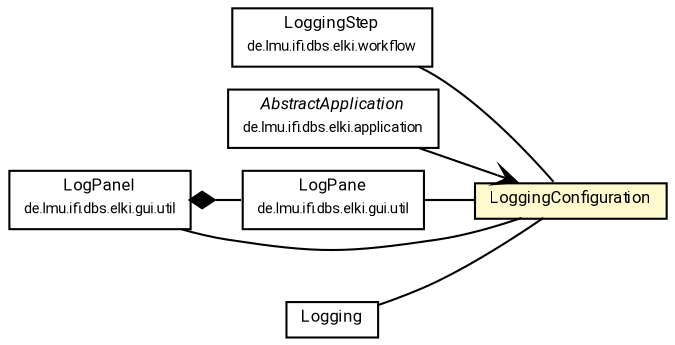 #!/usr/local/bin/dot
#
# Class diagram 
# Generated by UMLGraph version R5_7_2-60-g0e99a6 (http://www.spinellis.gr/umlgraph/)
#

digraph G {
	graph [fontnames="svg"]
	edge [fontname="Roboto",fontsize=7,labelfontname="Roboto",labelfontsize=7,color="black"];
	node [fontname="Roboto",fontcolor="black",fontsize=8,shape=plaintext,margin=0,width=0,height=0];
	nodesep=0.15;
	ranksep=0.25;
	rankdir=LR;
	// de.lmu.ifi.dbs.elki.workflow.LoggingStep
	c6604943 [label=<<table title="de.lmu.ifi.dbs.elki.workflow.LoggingStep" border="0" cellborder="1" cellspacing="0" cellpadding="2" href="../workflow/LoggingStep.html" target="_parent">
		<tr><td><table border="0" cellspacing="0" cellpadding="1">
		<tr><td align="center" balign="center"> <font face="Roboto">LoggingStep</font> </td></tr>
		<tr><td align="center" balign="center"> <font face="Roboto" point-size="7.0">de.lmu.ifi.dbs.elki.workflow</font> </td></tr>
		</table></td></tr>
		</table>>, URL="../workflow/LoggingStep.html"];
	// de.lmu.ifi.dbs.elki.application.AbstractApplication
	c6606070 [label=<<table title="de.lmu.ifi.dbs.elki.application.AbstractApplication" border="0" cellborder="1" cellspacing="0" cellpadding="2" href="../application/AbstractApplication.html" target="_parent">
		<tr><td><table border="0" cellspacing="0" cellpadding="1">
		<tr><td align="center" balign="center"> <font face="Roboto"><i>AbstractApplication</i></font> </td></tr>
		<tr><td align="center" balign="center"> <font face="Roboto" point-size="7.0">de.lmu.ifi.dbs.elki.application</font> </td></tr>
		</table></td></tr>
		</table>>, URL="../application/AbstractApplication.html"];
	// de.lmu.ifi.dbs.elki.gui.util.LogPane
	c6607205 [label=<<table title="de.lmu.ifi.dbs.elki.gui.util.LogPane" border="0" cellborder="1" cellspacing="0" cellpadding="2" href="../gui/util/LogPane.html" target="_parent">
		<tr><td><table border="0" cellspacing="0" cellpadding="1">
		<tr><td align="center" balign="center"> <font face="Roboto">LogPane</font> </td></tr>
		<tr><td align="center" balign="center"> <font face="Roboto" point-size="7.0">de.lmu.ifi.dbs.elki.gui.util</font> </td></tr>
		</table></td></tr>
		</table>>, URL="../gui/util/LogPane.html"];
	// de.lmu.ifi.dbs.elki.gui.util.LogPanel
	c6607226 [label=<<table title="de.lmu.ifi.dbs.elki.gui.util.LogPanel" border="0" cellborder="1" cellspacing="0" cellpadding="2" href="../gui/util/LogPanel.html" target="_parent">
		<tr><td><table border="0" cellspacing="0" cellpadding="1">
		<tr><td align="center" balign="center"> <font face="Roboto">LogPanel</font> </td></tr>
		<tr><td align="center" balign="center"> <font face="Roboto" point-size="7.0">de.lmu.ifi.dbs.elki.gui.util</font> </td></tr>
		</table></td></tr>
		</table>>, URL="../gui/util/LogPanel.html"];
	// de.lmu.ifi.dbs.elki.logging.LoggingConfiguration
	c6607759 [label=<<table title="de.lmu.ifi.dbs.elki.logging.LoggingConfiguration" border="0" cellborder="1" cellspacing="0" cellpadding="2" bgcolor="lemonChiffon" href="LoggingConfiguration.html" target="_parent">
		<tr><td><table border="0" cellspacing="0" cellpadding="1">
		<tr><td align="center" balign="center"> <font face="Roboto">LoggingConfiguration</font> </td></tr>
		</table></td></tr>
		</table>>, URL="LoggingConfiguration.html"];
	// de.lmu.ifi.dbs.elki.logging.Logging
	c6607771 [label=<<table title="de.lmu.ifi.dbs.elki.logging.Logging" border="0" cellborder="1" cellspacing="0" cellpadding="2" href="Logging.html" target="_parent">
		<tr><td><table border="0" cellspacing="0" cellpadding="1">
		<tr><td align="center" balign="center"> <font face="Roboto">Logging</font> </td></tr>
		</table></td></tr>
		</table>>, URL="Logging.html"];
	// de.lmu.ifi.dbs.elki.workflow.LoggingStep assoc de.lmu.ifi.dbs.elki.logging.LoggingConfiguration
	c6604943 -> c6607759 [arrowhead=none,weight=2];
	// de.lmu.ifi.dbs.elki.application.AbstractApplication navassoc de.lmu.ifi.dbs.elki.logging.LoggingConfiguration
	c6606070 -> c6607759 [arrowhead=open,weight=1];
	// de.lmu.ifi.dbs.elki.gui.util.LogPane assoc de.lmu.ifi.dbs.elki.logging.LoggingConfiguration
	c6607205 -> c6607759 [arrowhead=none,weight=2];
	// de.lmu.ifi.dbs.elki.gui.util.LogPanel composed de.lmu.ifi.dbs.elki.gui.util.LogPane
	c6607226 -> c6607205 [arrowhead=none,arrowtail=diamond,dir=back,weight=6];
	// de.lmu.ifi.dbs.elki.gui.util.LogPanel assoc de.lmu.ifi.dbs.elki.logging.LoggingConfiguration
	c6607226 -> c6607759 [arrowhead=none,weight=2];
	// de.lmu.ifi.dbs.elki.logging.Logging assoc de.lmu.ifi.dbs.elki.logging.LoggingConfiguration
	c6607771 -> c6607759 [arrowhead=none,weight=2];
}

